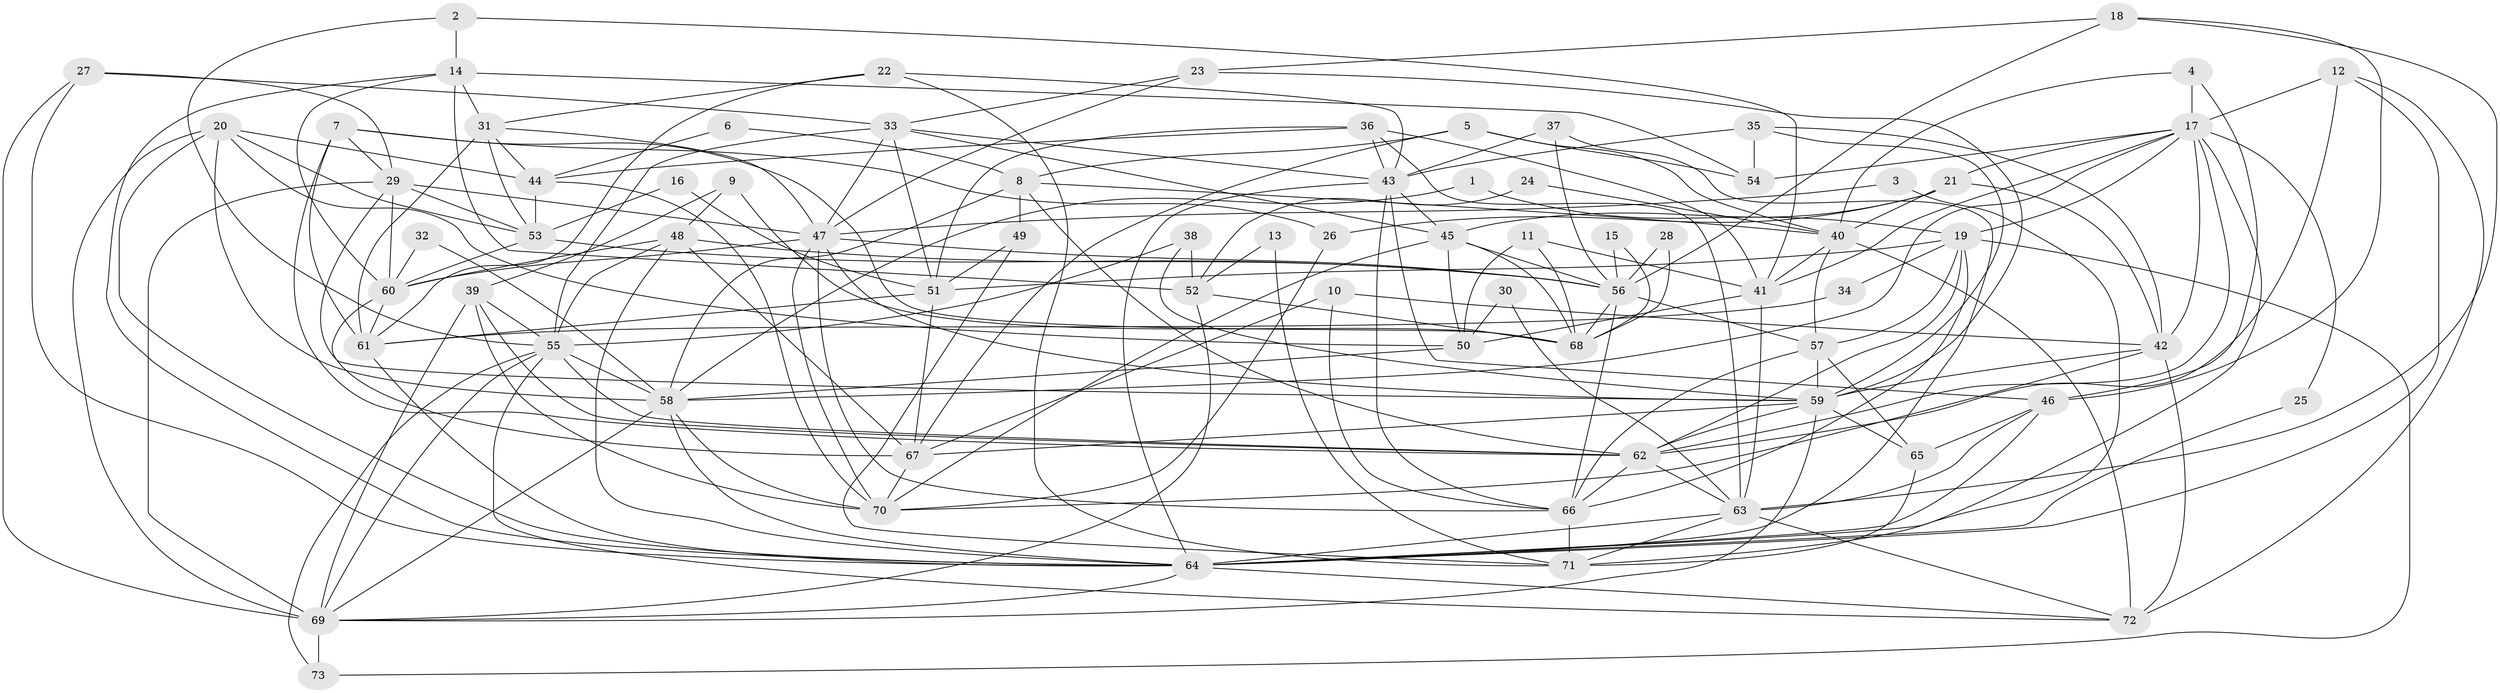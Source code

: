 // original degree distribution, {3: 0.2465753424657534, 4: 0.21232876712328766, 2: 0.1780821917808219, 5: 0.1917808219178082, 7: 0.0547945205479452, 6: 0.1095890410958904, 8: 0.00684931506849315}
// Generated by graph-tools (version 1.1) at 2025/26/03/09/25 03:26:19]
// undirected, 73 vertices, 205 edges
graph export_dot {
graph [start="1"]
  node [color=gray90,style=filled];
  1;
  2;
  3;
  4;
  5;
  6;
  7;
  8;
  9;
  10;
  11;
  12;
  13;
  14;
  15;
  16;
  17;
  18;
  19;
  20;
  21;
  22;
  23;
  24;
  25;
  26;
  27;
  28;
  29;
  30;
  31;
  32;
  33;
  34;
  35;
  36;
  37;
  38;
  39;
  40;
  41;
  42;
  43;
  44;
  45;
  46;
  47;
  48;
  49;
  50;
  51;
  52;
  53;
  54;
  55;
  56;
  57;
  58;
  59;
  60;
  61;
  62;
  63;
  64;
  65;
  66;
  67;
  68;
  69;
  70;
  71;
  72;
  73;
  1 -- 19 [weight=1.0];
  1 -- 58 [weight=1.0];
  2 -- 14 [weight=1.0];
  2 -- 41 [weight=1.0];
  2 -- 55 [weight=1.0];
  3 -- 47 [weight=1.0];
  3 -- 71 [weight=1.0];
  4 -- 17 [weight=1.0];
  4 -- 40 [weight=1.0];
  4 -- 46 [weight=1.0];
  5 -- 8 [weight=1.0];
  5 -- 40 [weight=1.0];
  5 -- 54 [weight=1.0];
  5 -- 67 [weight=1.0];
  6 -- 8 [weight=1.0];
  6 -- 44 [weight=1.0];
  7 -- 26 [weight=1.0];
  7 -- 29 [weight=1.0];
  7 -- 61 [weight=1.0];
  7 -- 62 [weight=2.0];
  7 -- 68 [weight=1.0];
  8 -- 40 [weight=1.0];
  8 -- 49 [weight=1.0];
  8 -- 58 [weight=1.0];
  8 -- 62 [weight=1.0];
  9 -- 39 [weight=1.0];
  9 -- 48 [weight=1.0];
  9 -- 68 [weight=1.0];
  10 -- 42 [weight=1.0];
  10 -- 66 [weight=1.0];
  10 -- 67 [weight=1.0];
  11 -- 41 [weight=1.0];
  11 -- 50 [weight=1.0];
  11 -- 68 [weight=1.0];
  12 -- 17 [weight=1.0];
  12 -- 62 [weight=1.0];
  12 -- 64 [weight=1.0];
  12 -- 72 [weight=1.0];
  13 -- 52 [weight=1.0];
  13 -- 71 [weight=1.0];
  14 -- 31 [weight=1.0];
  14 -- 52 [weight=1.0];
  14 -- 54 [weight=2.0];
  14 -- 60 [weight=1.0];
  14 -- 64 [weight=1.0];
  15 -- 56 [weight=1.0];
  15 -- 68 [weight=1.0];
  16 -- 51 [weight=1.0];
  16 -- 53 [weight=1.0];
  17 -- 19 [weight=1.0];
  17 -- 21 [weight=1.0];
  17 -- 25 [weight=1.0];
  17 -- 41 [weight=1.0];
  17 -- 42 [weight=1.0];
  17 -- 54 [weight=1.0];
  17 -- 58 [weight=1.0];
  17 -- 62 [weight=1.0];
  17 -- 64 [weight=1.0];
  18 -- 23 [weight=1.0];
  18 -- 46 [weight=1.0];
  18 -- 56 [weight=1.0];
  18 -- 63 [weight=1.0];
  19 -- 34 [weight=1.0];
  19 -- 51 [weight=1.0];
  19 -- 57 [weight=1.0];
  19 -- 62 [weight=1.0];
  19 -- 66 [weight=1.0];
  19 -- 73 [weight=1.0];
  20 -- 44 [weight=1.0];
  20 -- 50 [weight=1.0];
  20 -- 53 [weight=1.0];
  20 -- 58 [weight=1.0];
  20 -- 64 [weight=1.0];
  20 -- 69 [weight=1.0];
  21 -- 26 [weight=1.0];
  21 -- 40 [weight=1.0];
  21 -- 42 [weight=1.0];
  21 -- 45 [weight=1.0];
  22 -- 31 [weight=1.0];
  22 -- 43 [weight=1.0];
  22 -- 61 [weight=1.0];
  22 -- 71 [weight=1.0];
  23 -- 33 [weight=1.0];
  23 -- 47 [weight=1.0];
  23 -- 59 [weight=1.0];
  24 -- 40 [weight=1.0];
  24 -- 52 [weight=1.0];
  25 -- 64 [weight=1.0];
  26 -- 70 [weight=1.0];
  27 -- 29 [weight=1.0];
  27 -- 33 [weight=1.0];
  27 -- 64 [weight=1.0];
  27 -- 69 [weight=1.0];
  28 -- 56 [weight=1.0];
  28 -- 68 [weight=1.0];
  29 -- 47 [weight=1.0];
  29 -- 53 [weight=1.0];
  29 -- 59 [weight=1.0];
  29 -- 60 [weight=1.0];
  29 -- 69 [weight=1.0];
  30 -- 50 [weight=2.0];
  30 -- 63 [weight=1.0];
  31 -- 44 [weight=1.0];
  31 -- 47 [weight=1.0];
  31 -- 53 [weight=1.0];
  31 -- 61 [weight=3.0];
  32 -- 58 [weight=1.0];
  32 -- 60 [weight=1.0];
  33 -- 43 [weight=1.0];
  33 -- 45 [weight=1.0];
  33 -- 47 [weight=1.0];
  33 -- 51 [weight=1.0];
  33 -- 55 [weight=1.0];
  34 -- 61 [weight=1.0];
  35 -- 42 [weight=1.0];
  35 -- 43 [weight=1.0];
  35 -- 54 [weight=1.0];
  35 -- 59 [weight=1.0];
  36 -- 41 [weight=1.0];
  36 -- 43 [weight=2.0];
  36 -- 44 [weight=1.0];
  36 -- 51 [weight=1.0];
  36 -- 63 [weight=1.0];
  37 -- 43 [weight=2.0];
  37 -- 56 [weight=1.0];
  37 -- 64 [weight=1.0];
  38 -- 52 [weight=1.0];
  38 -- 55 [weight=1.0];
  38 -- 59 [weight=1.0];
  39 -- 55 [weight=1.0];
  39 -- 62 [weight=1.0];
  39 -- 69 [weight=1.0];
  39 -- 70 [weight=1.0];
  40 -- 41 [weight=1.0];
  40 -- 57 [weight=1.0];
  40 -- 72 [weight=1.0];
  41 -- 50 [weight=1.0];
  41 -- 63 [weight=1.0];
  42 -- 59 [weight=1.0];
  42 -- 70 [weight=1.0];
  42 -- 72 [weight=1.0];
  43 -- 45 [weight=1.0];
  43 -- 46 [weight=1.0];
  43 -- 64 [weight=1.0];
  43 -- 66 [weight=1.0];
  44 -- 53 [weight=1.0];
  44 -- 70 [weight=1.0];
  45 -- 50 [weight=1.0];
  45 -- 56 [weight=1.0];
  45 -- 68 [weight=1.0];
  45 -- 70 [weight=1.0];
  46 -- 63 [weight=1.0];
  46 -- 64 [weight=1.0];
  46 -- 65 [weight=1.0];
  47 -- 56 [weight=1.0];
  47 -- 59 [weight=1.0];
  47 -- 60 [weight=1.0];
  47 -- 66 [weight=1.0];
  47 -- 70 [weight=1.0];
  48 -- 55 [weight=1.0];
  48 -- 56 [weight=1.0];
  48 -- 60 [weight=2.0];
  48 -- 64 [weight=1.0];
  48 -- 67 [weight=1.0];
  49 -- 51 [weight=1.0];
  49 -- 71 [weight=1.0];
  50 -- 58 [weight=1.0];
  51 -- 61 [weight=1.0];
  51 -- 67 [weight=1.0];
  52 -- 68 [weight=1.0];
  52 -- 69 [weight=1.0];
  53 -- 56 [weight=1.0];
  53 -- 60 [weight=1.0];
  55 -- 58 [weight=1.0];
  55 -- 62 [weight=1.0];
  55 -- 69 [weight=1.0];
  55 -- 72 [weight=1.0];
  55 -- 73 [weight=1.0];
  56 -- 57 [weight=1.0];
  56 -- 66 [weight=1.0];
  56 -- 68 [weight=1.0];
  57 -- 59 [weight=2.0];
  57 -- 65 [weight=1.0];
  57 -- 66 [weight=1.0];
  58 -- 64 [weight=1.0];
  58 -- 69 [weight=1.0];
  58 -- 70 [weight=1.0];
  59 -- 62 [weight=1.0];
  59 -- 65 [weight=3.0];
  59 -- 67 [weight=1.0];
  59 -- 69 [weight=1.0];
  60 -- 61 [weight=1.0];
  60 -- 67 [weight=2.0];
  61 -- 64 [weight=1.0];
  62 -- 63 [weight=1.0];
  62 -- 66 [weight=1.0];
  63 -- 64 [weight=1.0];
  63 -- 71 [weight=1.0];
  63 -- 72 [weight=1.0];
  64 -- 69 [weight=1.0];
  64 -- 72 [weight=1.0];
  65 -- 71 [weight=1.0];
  66 -- 71 [weight=1.0];
  67 -- 70 [weight=1.0];
  69 -- 73 [weight=1.0];
}
